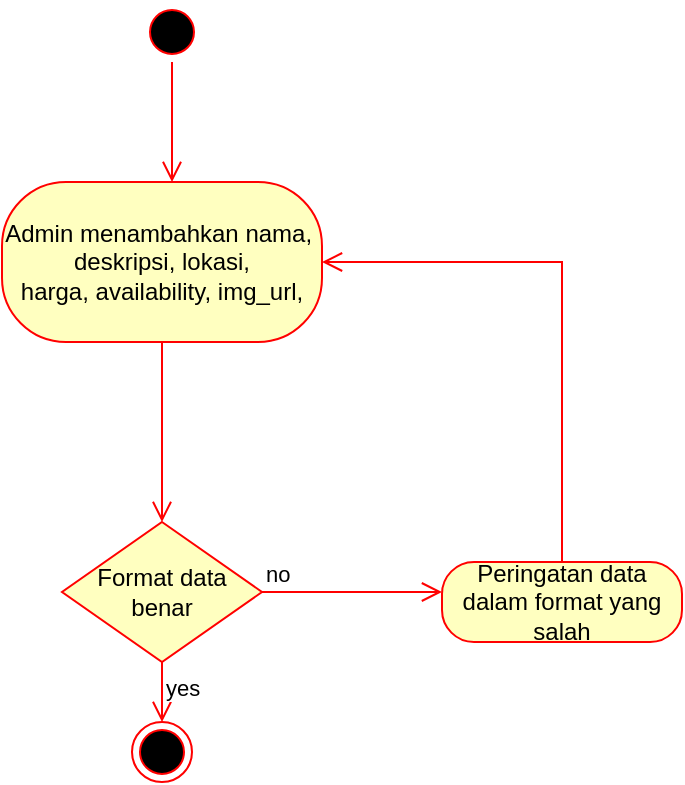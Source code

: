 <mxfile version="21.8.2" type="github" pages="7">
  <diagram id="5DimzLhOixfFRXWEhtfp" name="Add kendaraan">
    <mxGraphModel dx="880" dy="528" grid="1" gridSize="10" guides="1" tooltips="1" connect="1" arrows="1" fold="1" page="1" pageScale="1" pageWidth="850" pageHeight="1100" math="0" shadow="0">
      <root>
        <mxCell id="0" />
        <mxCell id="1" parent="0" />
        <mxCell id="FrM2nKd_2pyXdCMF41-t-1" value="" style="ellipse;html=1;shape=startState;fillColor=#000000;strokeColor=#ff0000;" parent="1" vertex="1">
          <mxGeometry x="350" y="10" width="30" height="30" as="geometry" />
        </mxCell>
        <mxCell id="FrM2nKd_2pyXdCMF41-t-2" value="" style="edgeStyle=orthogonalEdgeStyle;html=1;verticalAlign=bottom;endArrow=open;endSize=8;strokeColor=#ff0000;rounded=0;" parent="1" source="FrM2nKd_2pyXdCMF41-t-1" edge="1">
          <mxGeometry relative="1" as="geometry">
            <mxPoint x="365" y="100" as="targetPoint" />
          </mxGeometry>
        </mxCell>
        <mxCell id="FrM2nKd_2pyXdCMF41-t-3" value="Admin menambahkan&amp;nbsp;nama,&amp;nbsp;&lt;br&gt;&lt;span style=&quot;background-color: initial;&quot;&gt;deskripsi,&amp;nbsp;&lt;/span&gt;&lt;span style=&quot;background-color: initial;&quot;&gt;lokasi, &lt;/span&gt;&lt;span style=&quot;background-color: initial;&quot;&gt;harga,&amp;nbsp;&lt;/span&gt;&lt;span style=&quot;background-color: initial;&quot;&gt;availability,&amp;nbsp;&lt;/span&gt;&lt;span style=&quot;background-color: initial;&quot;&gt;img_url,&lt;/span&gt;&lt;span style=&quot;background-color: initial;&quot;&gt;&lt;br&gt;&lt;/span&gt;" style="rounded=1;whiteSpace=wrap;html=1;arcSize=40;fontColor=#000000;fillColor=#ffffc0;strokeColor=#ff0000;" parent="1" vertex="1">
          <mxGeometry x="280" y="100" width="160" height="80" as="geometry" />
        </mxCell>
        <mxCell id="FrM2nKd_2pyXdCMF41-t-4" value="" style="edgeStyle=orthogonalEdgeStyle;html=1;verticalAlign=bottom;endArrow=open;endSize=8;strokeColor=#ff0000;rounded=0;" parent="1" source="FrM2nKd_2pyXdCMF41-t-3" edge="1">
          <mxGeometry relative="1" as="geometry">
            <mxPoint x="360" y="270" as="targetPoint" />
          </mxGeometry>
        </mxCell>
        <mxCell id="FrM2nKd_2pyXdCMF41-t-7" value="Format data benar" style="rhombus;whiteSpace=wrap;html=1;fontColor=#000000;fillColor=#ffffc0;strokeColor=#ff0000;" parent="1" vertex="1">
          <mxGeometry x="310" y="270" width="100" height="70" as="geometry" />
        </mxCell>
        <mxCell id="FrM2nKd_2pyXdCMF41-t-8" value="no" style="edgeStyle=orthogonalEdgeStyle;html=1;align=left;verticalAlign=bottom;endArrow=open;endSize=8;strokeColor=#ff0000;rounded=0;" parent="1" source="FrM2nKd_2pyXdCMF41-t-7" edge="1">
          <mxGeometry x="-1" relative="1" as="geometry">
            <mxPoint x="500" y="305" as="targetPoint" />
          </mxGeometry>
        </mxCell>
        <mxCell id="FrM2nKd_2pyXdCMF41-t-9" value="yes" style="edgeStyle=orthogonalEdgeStyle;html=1;align=left;verticalAlign=top;endArrow=open;endSize=8;strokeColor=#ff0000;rounded=0;" parent="1" source="FrM2nKd_2pyXdCMF41-t-7" edge="1">
          <mxGeometry x="-1" relative="1" as="geometry">
            <mxPoint x="360" y="370" as="targetPoint" />
          </mxGeometry>
        </mxCell>
        <mxCell id="FrM2nKd_2pyXdCMF41-t-11" value="" style="ellipse;html=1;shape=endState;fillColor=#000000;strokeColor=#ff0000;" parent="1" vertex="1">
          <mxGeometry x="345" y="370" width="30" height="30" as="geometry" />
        </mxCell>
        <mxCell id="FrM2nKd_2pyXdCMF41-t-12" value="Peringatan data dalam format yang salah" style="rounded=1;whiteSpace=wrap;html=1;arcSize=40;fontColor=#000000;fillColor=#ffffc0;strokeColor=#ff0000;" parent="1" vertex="1">
          <mxGeometry x="500" y="290" width="120" height="40" as="geometry" />
        </mxCell>
        <mxCell id="FrM2nKd_2pyXdCMF41-t-13" value="" style="edgeStyle=orthogonalEdgeStyle;html=1;verticalAlign=bottom;endArrow=open;endSize=8;strokeColor=#ff0000;rounded=0;entryX=1;entryY=0.5;entryDx=0;entryDy=0;" parent="1" source="FrM2nKd_2pyXdCMF41-t-12" target="FrM2nKd_2pyXdCMF41-t-3" edge="1">
          <mxGeometry relative="1" as="geometry">
            <mxPoint x="560" y="390" as="targetPoint" />
            <Array as="points">
              <mxPoint x="560" y="140" />
            </Array>
          </mxGeometry>
        </mxCell>
      </root>
    </mxGraphModel>
  </diagram>
  <diagram id="1R2f15uJ0lCUdopa90lw" name="Update Kendaraan">
    <mxGraphModel dx="880" dy="494" grid="1" gridSize="10" guides="1" tooltips="1" connect="1" arrows="1" fold="1" page="1" pageScale="1" pageWidth="850" pageHeight="1100" math="0" shadow="0">
      <root>
        <mxCell id="0" />
        <mxCell id="1" parent="0" />
        <mxCell id="eESZK4g-VB78n7oGjMIx-1" value="" style="ellipse;html=1;shape=startState;fillColor=#000000;strokeColor=#ff0000;" parent="1" vertex="1">
          <mxGeometry x="360" y="40" width="30" height="30" as="geometry" />
        </mxCell>
        <mxCell id="eESZK4g-VB78n7oGjMIx-2" value="" style="edgeStyle=orthogonalEdgeStyle;html=1;verticalAlign=bottom;endArrow=open;endSize=8;strokeColor=#ff0000;rounded=0;" parent="1" source="eESZK4g-VB78n7oGjMIx-1" edge="1">
          <mxGeometry relative="1" as="geometry">
            <mxPoint x="375" y="130" as="targetPoint" />
          </mxGeometry>
        </mxCell>
        <mxCell id="eESZK4g-VB78n7oGjMIx-3" value="Admin memilih item yang ingin diupdate" style="rounded=1;whiteSpace=wrap;html=1;arcSize=40;fontColor=#000000;fillColor=#ffffc0;strokeColor=#ff0000;" parent="1" vertex="1">
          <mxGeometry x="315" y="130" width="120" height="40" as="geometry" />
        </mxCell>
        <mxCell id="eESZK4g-VB78n7oGjMIx-4" value="" style="edgeStyle=orthogonalEdgeStyle;html=1;verticalAlign=bottom;endArrow=open;endSize=8;strokeColor=#ff0000;rounded=0;" parent="1" source="eESZK4g-VB78n7oGjMIx-3" edge="1">
          <mxGeometry relative="1" as="geometry">
            <mxPoint x="375" y="230" as="targetPoint" />
          </mxGeometry>
        </mxCell>
        <mxCell id="eESZK4g-VB78n7oGjMIx-5" value="Admin memilih fitur &quot;Update/Edit&quot;" style="rounded=1;whiteSpace=wrap;html=1;arcSize=40;fontColor=#000000;fillColor=#ffffc0;strokeColor=#ff0000;" parent="1" vertex="1">
          <mxGeometry x="315" y="230" width="120" height="40" as="geometry" />
        </mxCell>
        <mxCell id="eESZK4g-VB78n7oGjMIx-6" value="" style="edgeStyle=orthogonalEdgeStyle;html=1;verticalAlign=bottom;endArrow=open;endSize=8;strokeColor=#ff0000;rounded=0;" parent="1" source="eESZK4g-VB78n7oGjMIx-5" edge="1">
          <mxGeometry relative="1" as="geometry">
            <mxPoint x="375" y="330" as="targetPoint" />
          </mxGeometry>
        </mxCell>
        <mxCell id="gg002wzCB7xY29ehNag--1" value="Admin mengedit/mengupdate data&lt;br&gt;(nama,&amp;nbsp;&lt;span style=&quot;background-color: initial;&quot;&gt;deskripsi,&amp;nbsp;&lt;/span&gt;&lt;span style=&quot;background-color: initial;&quot;&gt;lokasi, &lt;/span&gt;&lt;span style=&quot;background-color: initial;&quot;&gt;harga, &lt;br&gt;&lt;/span&gt;&lt;span style=&quot;background-color: initial;&quot;&gt;availability, dan&amp;nbsp;&lt;/span&gt;&lt;span style=&quot;background-color: initial;&quot;&gt;img_url)&lt;/span&gt;&lt;span style=&quot;background-color: initial;&quot;&gt;&lt;br&gt;&lt;/span&gt;" style="rounded=1;whiteSpace=wrap;html=1;arcSize=40;fontColor=#000000;fillColor=#ffffc0;strokeColor=#ff0000;" parent="1" vertex="1">
          <mxGeometry x="260" y="330" width="230" height="80" as="geometry" />
        </mxCell>
        <mxCell id="SzCEGlIRpbS3OtAeqo50-1" value="" style="edgeStyle=orthogonalEdgeStyle;html=1;verticalAlign=bottom;endArrow=open;endSize=8;strokeColor=#ff0000;rounded=0;" parent="1" target="SzCEGlIRpbS3OtAeqo50-2" edge="1">
          <mxGeometry relative="1" as="geometry">
            <mxPoint x="374.66" y="470" as="targetPoint" />
            <mxPoint x="374.66" y="410" as="sourcePoint" />
          </mxGeometry>
        </mxCell>
        <mxCell id="SzCEGlIRpbS3OtAeqo50-2" value="Format data benar &lt;br&gt;dan lengkap" style="rhombus;whiteSpace=wrap;html=1;fontColor=#000000;fillColor=#ffffc0;strokeColor=#ff0000;" parent="1" vertex="1">
          <mxGeometry x="300" y="450" width="150" height="80" as="geometry" />
        </mxCell>
        <mxCell id="SzCEGlIRpbS3OtAeqo50-3" value="" style="edgeStyle=orthogonalEdgeStyle;html=1;verticalAlign=bottom;endArrow=open;endSize=8;strokeColor=#ff0000;rounded=0;" parent="1" edge="1">
          <mxGeometry relative="1" as="geometry">
            <mxPoint x="374.94" y="590" as="targetPoint" />
            <mxPoint x="374.6" y="530" as="sourcePoint" />
          </mxGeometry>
        </mxCell>
        <mxCell id="NqsU6a7pOj9LHTK6VZ3h-1" value="" style="edgeStyle=orthogonalEdgeStyle;html=1;verticalAlign=bottom;endArrow=open;endSize=8;strokeColor=#ff0000;rounded=0;exitX=1;exitY=0.5;exitDx=0;exitDy=0;" parent="1" source="SzCEGlIRpbS3OtAeqo50-2" edge="1">
          <mxGeometry relative="1" as="geometry">
            <mxPoint x="510" y="490" as="targetPoint" />
            <mxPoint x="384.57" y="520" as="sourcePoint" />
          </mxGeometry>
        </mxCell>
        <mxCell id="NqsU6a7pOj9LHTK6VZ3h-2" value="Peringatan format data salah/data tidak lengkap" style="rounded=1;whiteSpace=wrap;html=1;arcSize=40;fontColor=#000000;fillColor=#ffffc0;strokeColor=#ff0000;" parent="1" vertex="1">
          <mxGeometry x="510" y="460" width="140" height="60" as="geometry" />
        </mxCell>
        <mxCell id="NqsU6a7pOj9LHTK6VZ3h-3" value="" style="edgeStyle=orthogonalEdgeStyle;html=1;verticalAlign=bottom;endArrow=open;endSize=8;strokeColor=#ff0000;rounded=0;exitX=0.5;exitY=0;exitDx=0;exitDy=0;entryX=1;entryY=0.625;entryDx=0;entryDy=0;entryPerimeter=0;" parent="1" source="NqsU6a7pOj9LHTK6VZ3h-2" target="gg002wzCB7xY29ehNag--1" edge="1">
          <mxGeometry relative="1" as="geometry">
            <mxPoint x="570" y="570" as="targetPoint" />
          </mxGeometry>
        </mxCell>
        <mxCell id="vefOYe1M-rKmIdUyv6Vg-1" value="&lt;span style=&quot;color: rgb(0, 0, 0); font-family: Helvetica; font-size: 11px; font-style: normal; font-variant-ligatures: normal; font-variant-caps: normal; font-weight: 400; letter-spacing: normal; orphans: 2; text-align: left; text-indent: 0px; text-transform: none; widows: 2; word-spacing: 0px; -webkit-text-stroke-width: 0px; background-color: rgb(255, 255, 255); text-decoration-thickness: initial; text-decoration-style: initial; text-decoration-color: initial; float: none; display: inline !important;&quot;&gt;yes&lt;/span&gt;" style="text;whiteSpace=wrap;html=1;" parent="1" vertex="1">
          <mxGeometry x="375" y="540" width="50" height="40" as="geometry" />
        </mxCell>
        <mxCell id="CjCv0eDhMGCzzsWrMHBa-1" value="&lt;span style=&quot;color: rgb(0, 0, 0); font-family: Helvetica; font-size: 11px; font-style: normal; font-variant-ligatures: normal; font-variant-caps: normal; font-weight: 400; letter-spacing: normal; orphans: 2; text-align: left; text-indent: 0px; text-transform: none; widows: 2; word-spacing: 0px; -webkit-text-stroke-width: 0px; background-color: rgb(255, 255, 255); text-decoration-thickness: initial; text-decoration-style: initial; text-decoration-color: initial; float: none; display: inline !important;&quot;&gt;no&lt;/span&gt;" style="text;whiteSpace=wrap;html=1;" parent="1" vertex="1">
          <mxGeometry x="460" y="470" width="50" height="40" as="geometry" />
        </mxCell>
        <mxCell id="CjCv0eDhMGCzzsWrMHBa-2" value="Data berhasil diupdate" style="rounded=1;whiteSpace=wrap;html=1;arcSize=40;fontColor=#000000;fillColor=#ffffc0;strokeColor=#ff0000;" parent="1" vertex="1">
          <mxGeometry x="315" y="590" width="120" height="40" as="geometry" />
        </mxCell>
        <mxCell id="CjCv0eDhMGCzzsWrMHBa-3" value="" style="edgeStyle=orthogonalEdgeStyle;html=1;verticalAlign=bottom;endArrow=open;endSize=8;strokeColor=#ff0000;rounded=0;" parent="1" source="CjCv0eDhMGCzzsWrMHBa-2" edge="1">
          <mxGeometry relative="1" as="geometry">
            <mxPoint x="375" y="690" as="targetPoint" />
          </mxGeometry>
        </mxCell>
        <mxCell id="CjCv0eDhMGCzzsWrMHBa-4" value="" style="ellipse;html=1;shape=endState;fillColor=#000000;strokeColor=#ff0000;" parent="1" vertex="1">
          <mxGeometry x="360" y="690" width="30" height="30" as="geometry" />
        </mxCell>
      </root>
    </mxGraphModel>
  </diagram>
  <diagram id="N7KJIor89zI78yitU2dI" name="Delete Kendaraan">
    <mxGraphModel dx="880" dy="494" grid="1" gridSize="10" guides="1" tooltips="1" connect="1" arrows="1" fold="1" page="1" pageScale="1" pageWidth="850" pageHeight="1100" math="0" shadow="0">
      <root>
        <mxCell id="0" />
        <mxCell id="1" parent="0" />
        <mxCell id="fVv63KL-GSUYBtjSRH2g-1" value="" style="ellipse;html=1;shape=startState;fillColor=#000000;strokeColor=#ff0000;" parent="1" vertex="1">
          <mxGeometry x="400" y="50" width="30" height="30" as="geometry" />
        </mxCell>
        <mxCell id="fVv63KL-GSUYBtjSRH2g-2" value="" style="edgeStyle=orthogonalEdgeStyle;html=1;verticalAlign=bottom;endArrow=open;endSize=8;strokeColor=#ff0000;rounded=0;" parent="1" source="fVv63KL-GSUYBtjSRH2g-1" edge="1">
          <mxGeometry relative="1" as="geometry">
            <mxPoint x="415" y="140" as="targetPoint" />
          </mxGeometry>
        </mxCell>
        <mxCell id="fVv63KL-GSUYBtjSRH2g-3" value="Admin memilih item yang ingin dihapus" style="rounded=1;whiteSpace=wrap;html=1;arcSize=40;fontColor=#000000;fillColor=#ffffc0;strokeColor=#ff0000;" parent="1" vertex="1">
          <mxGeometry x="355" y="140" width="120" height="40" as="geometry" />
        </mxCell>
        <mxCell id="fVv63KL-GSUYBtjSRH2g-4" value="" style="edgeStyle=orthogonalEdgeStyle;html=1;verticalAlign=bottom;endArrow=open;endSize=8;strokeColor=#ff0000;rounded=0;" parent="1" source="fVv63KL-GSUYBtjSRH2g-3" edge="1">
          <mxGeometry relative="1" as="geometry">
            <mxPoint x="415" y="240" as="targetPoint" />
          </mxGeometry>
        </mxCell>
        <mxCell id="fVv63KL-GSUYBtjSRH2g-5" value="Admin memilih fitur &quot;Delete&quot;" style="rounded=1;whiteSpace=wrap;html=1;arcSize=40;fontColor=#000000;fillColor=#ffffc0;strokeColor=#ff0000;" parent="1" vertex="1">
          <mxGeometry x="355" y="240" width="120" height="40" as="geometry" />
        </mxCell>
        <mxCell id="fVv63KL-GSUYBtjSRH2g-6" value="" style="edgeStyle=orthogonalEdgeStyle;html=1;verticalAlign=bottom;endArrow=open;endSize=8;strokeColor=#ff0000;rounded=0;" parent="1" source="fVv63KL-GSUYBtjSRH2g-5" edge="1">
          <mxGeometry relative="1" as="geometry">
            <mxPoint x="415" y="340" as="targetPoint" />
          </mxGeometry>
        </mxCell>
        <mxCell id="_JzhLGr4rkWdz3dCR1UQ-1" value="Validasi ingin &lt;br&gt;menghapus &lt;br&gt;atau tidak" style="rhombus;whiteSpace=wrap;html=1;fontColor=#000000;fillColor=#ffffc0;strokeColor=#ff0000;" parent="1" vertex="1">
          <mxGeometry x="330" y="340" width="170" height="80" as="geometry" />
        </mxCell>
        <mxCell id="_JzhLGr4rkWdz3dCR1UQ-2" value="no" style="edgeStyle=orthogonalEdgeStyle;html=1;align=left;verticalAlign=bottom;endArrow=open;endSize=8;strokeColor=#ff0000;rounded=0;" parent="1" source="_JzhLGr4rkWdz3dCR1UQ-1" edge="1">
          <mxGeometry x="-1" relative="1" as="geometry">
            <mxPoint x="560" y="380" as="targetPoint" />
          </mxGeometry>
        </mxCell>
        <mxCell id="_JzhLGr4rkWdz3dCR1UQ-3" value="yes" style="edgeStyle=orthogonalEdgeStyle;html=1;align=left;verticalAlign=top;endArrow=open;endSize=8;strokeColor=#ff0000;rounded=0;" parent="1" edge="1">
          <mxGeometry x="-1" relative="1" as="geometry">
            <mxPoint x="414.71" y="480.01" as="targetPoint" />
            <mxPoint x="414.739" y="419.997" as="sourcePoint" />
          </mxGeometry>
        </mxCell>
        <mxCell id="_JzhLGr4rkWdz3dCR1UQ-4" value="Proses dibatalkan" style="rounded=1;whiteSpace=wrap;html=1;arcSize=40;fontColor=#000000;fillColor=#ffffc0;strokeColor=#ff0000;" parent="1" vertex="1">
          <mxGeometry x="560" y="360" width="120" height="40" as="geometry" />
        </mxCell>
        <mxCell id="_JzhLGr4rkWdz3dCR1UQ-5" value="" style="edgeStyle=orthogonalEdgeStyle;html=1;verticalAlign=bottom;endArrow=open;endSize=8;strokeColor=#ff0000;rounded=0;entryX=1;entryY=0.5;entryDx=0;entryDy=0;" parent="1" source="_JzhLGr4rkWdz3dCR1UQ-4" target="_JzhLGr4rkWdz3dCR1UQ-9" edge="1">
          <mxGeometry relative="1" as="geometry">
            <mxPoint x="620" y="600" as="targetPoint" />
            <Array as="points">
              <mxPoint x="620" y="595" />
            </Array>
          </mxGeometry>
        </mxCell>
        <mxCell id="_JzhLGr4rkWdz3dCR1UQ-7" value="Item dihapus" style="rounded=1;whiteSpace=wrap;html=1;arcSize=40;fontColor=#000000;fillColor=#ffffc0;strokeColor=#ff0000;" parent="1" vertex="1">
          <mxGeometry x="355" y="480" width="120" height="40" as="geometry" />
        </mxCell>
        <mxCell id="_JzhLGr4rkWdz3dCR1UQ-8" value="" style="edgeStyle=orthogonalEdgeStyle;html=1;verticalAlign=bottom;endArrow=open;endSize=8;strokeColor=#ff0000;rounded=0;" parent="1" source="_JzhLGr4rkWdz3dCR1UQ-7" edge="1">
          <mxGeometry relative="1" as="geometry">
            <mxPoint x="415" y="580" as="targetPoint" />
          </mxGeometry>
        </mxCell>
        <mxCell id="_JzhLGr4rkWdz3dCR1UQ-9" value="" style="ellipse;html=1;shape=endState;fillColor=#000000;strokeColor=#ff0000;" parent="1" vertex="1">
          <mxGeometry x="400" y="580" width="30" height="30" as="geometry" />
        </mxCell>
      </root>
    </mxGraphModel>
  </diagram>
  <diagram name="Login" id="DyHgHvWT1WwUMINvCHsI">
    <mxGraphModel dx="880" dy="494" grid="1" gridSize="10" guides="1" tooltips="1" connect="1" arrows="1" fold="1" page="1" pageScale="1" pageWidth="850" pageHeight="1100" math="0" shadow="0">
      <root>
        <mxCell id="0" />
        <mxCell id="1" parent="0" />
        <mxCell id="-boTT3tHtEedPhYLxU0Y-1" value="" style="ellipse;html=1;shape=startState;fillColor=#000000;strokeColor=#ff0000;" parent="1" vertex="1">
          <mxGeometry x="135" width="30" height="30" as="geometry" />
        </mxCell>
        <mxCell id="-boTT3tHtEedPhYLxU0Y-2" value="" style="edgeStyle=orthogonalEdgeStyle;html=1;verticalAlign=bottom;endArrow=open;endSize=8;strokeColor=#ff0000;rounded=0;" parent="1" source="-boTT3tHtEedPhYLxU0Y-1" edge="1">
          <mxGeometry relative="1" as="geometry">
            <mxPoint x="150" y="90" as="targetPoint" />
          </mxGeometry>
        </mxCell>
        <mxCell id="-boTT3tHtEedPhYLxU0Y-3" value="User memasukan username dan password" style="rounded=1;whiteSpace=wrap;html=1;arcSize=40;fontColor=#000000;fillColor=#ffffc0;strokeColor=#ff0000;" parent="1" vertex="1">
          <mxGeometry x="90" y="200" width="120" height="40" as="geometry" />
        </mxCell>
        <mxCell id="-boTT3tHtEedPhYLxU0Y-4" value="" style="edgeStyle=orthogonalEdgeStyle;html=1;verticalAlign=bottom;endArrow=open;endSize=8;strokeColor=#ff0000;rounded=0;" parent="1" source="-boTT3tHtEedPhYLxU0Y-3" edge="1">
          <mxGeometry relative="1" as="geometry">
            <mxPoint x="150" y="300" as="targetPoint" />
          </mxGeometry>
        </mxCell>
        <mxCell id="-boTT3tHtEedPhYLxU0Y-5" value="&lt;font style=&quot;font-size: 10px;&quot;&gt;username dan &lt;br&gt;password sesuai&lt;/font&gt;" style="rhombus;whiteSpace=wrap;html=1;fontColor=#000000;fillColor=#ffffc0;strokeColor=#ff0000;fontSize=8;" parent="1" vertex="1">
          <mxGeometry x="90" y="300" width="120" height="70" as="geometry" />
        </mxCell>
        <mxCell id="-boTT3tHtEedPhYLxU0Y-6" value="no" style="edgeStyle=orthogonalEdgeStyle;html=1;align=left;verticalAlign=bottom;endArrow=open;endSize=8;strokeColor=#ff0000;rounded=0;" parent="1" source="-boTT3tHtEedPhYLxU0Y-5" edge="1">
          <mxGeometry x="-1" relative="1" as="geometry">
            <mxPoint x="310" y="335" as="targetPoint" />
          </mxGeometry>
        </mxCell>
        <mxCell id="-boTT3tHtEedPhYLxU0Y-7" value="yes" style="edgeStyle=orthogonalEdgeStyle;html=1;align=left;verticalAlign=top;endArrow=open;endSize=8;strokeColor=#ff0000;rounded=0;" parent="1" source="-boTT3tHtEedPhYLxU0Y-5" edge="1">
          <mxGeometry x="-1" relative="1" as="geometry">
            <mxPoint x="150" y="420" as="targetPoint" />
          </mxGeometry>
        </mxCell>
        <mxCell id="-boTT3tHtEedPhYLxU0Y-8" value="Melanjutkan ke halaman sebagai Admin" style="rounded=1;whiteSpace=wrap;html=1;arcSize=40;fontColor=#000000;fillColor=#ffffc0;strokeColor=#ff0000;" parent="1" vertex="1">
          <mxGeometry x="90" y="420" width="120" height="50" as="geometry" />
        </mxCell>
        <mxCell id="-boTT3tHtEedPhYLxU0Y-9" value="" style="edgeStyle=orthogonalEdgeStyle;html=1;verticalAlign=bottom;endArrow=open;endSize=8;strokeColor=#ff0000;rounded=0;" parent="1" source="-boTT3tHtEedPhYLxU0Y-8" edge="1">
          <mxGeometry relative="1" as="geometry">
            <mxPoint x="150" y="530" as="targetPoint" />
          </mxGeometry>
        </mxCell>
        <mxCell id="-boTT3tHtEedPhYLxU0Y-10" style="edgeStyle=orthogonalEdgeStyle;rounded=0;orthogonalLoop=1;jettySize=auto;html=1;entryX=1;entryY=0.5;entryDx=0;entryDy=0;fontColor=#FF3333;strokeColor=#FF3333;" parent="1" source="-boTT3tHtEedPhYLxU0Y-11" target="-boTT3tHtEedPhYLxU0Y-3" edge="1">
          <mxGeometry relative="1" as="geometry">
            <Array as="points">
              <mxPoint x="370" y="220" />
            </Array>
          </mxGeometry>
        </mxCell>
        <mxCell id="-boTT3tHtEedPhYLxU0Y-11" value="Peringatan username/password salah" style="rounded=1;whiteSpace=wrap;html=1;arcSize=40;fontColor=#000000;fillColor=#ffffc0;strokeColor=#ff0000;" parent="1" vertex="1">
          <mxGeometry x="310" y="320" width="120" height="40" as="geometry" />
        </mxCell>
        <mxCell id="-boTT3tHtEedPhYLxU0Y-12" value="" style="ellipse;html=1;shape=endState;fillColor=#000000;strokeColor=#ff0000;" parent="1" vertex="1">
          <mxGeometry x="135" y="530" width="30" height="30" as="geometry" />
        </mxCell>
        <mxCell id="-boTT3tHtEedPhYLxU0Y-13" value="Login sebagai admin" style="rhombus;whiteSpace=wrap;html=1;fontColor=#000000;fillColor=#ffffc0;strokeColor=#ff0000;" parent="1" vertex="1">
          <mxGeometry x="100" y="90" width="100" height="80" as="geometry" />
        </mxCell>
        <mxCell id="-boTT3tHtEedPhYLxU0Y-14" value="no" style="edgeStyle=orthogonalEdgeStyle;html=1;align=left;verticalAlign=bottom;endArrow=open;endSize=8;strokeColor=#ff0000;rounded=0;entryX=0;entryY=0.5;entryDx=0;entryDy=0;" parent="1" source="-boTT3tHtEedPhYLxU0Y-13" target="-boTT3tHtEedPhYLxU0Y-16" edge="1">
          <mxGeometry x="-1" relative="1" as="geometry">
            <mxPoint x="290" y="130" as="targetPoint" />
          </mxGeometry>
        </mxCell>
        <mxCell id="-boTT3tHtEedPhYLxU0Y-15" value="yes" style="edgeStyle=orthogonalEdgeStyle;html=1;align=left;verticalAlign=top;endArrow=open;endSize=8;strokeColor=#ff0000;rounded=0;" parent="1" source="-boTT3tHtEedPhYLxU0Y-13" edge="1">
          <mxGeometry x="-1" relative="1" as="geometry">
            <mxPoint x="150" y="200" as="targetPoint" />
          </mxGeometry>
        </mxCell>
        <mxCell id="-boTT3tHtEedPhYLxU0Y-16" value="User memasukan username dan password" style="rounded=1;whiteSpace=wrap;html=1;arcSize=40;fontColor=#000000;fillColor=#ffffc0;strokeColor=#ff0000;" parent="1" vertex="1">
          <mxGeometry x="470" y="110" width="120" height="40" as="geometry" />
        </mxCell>
        <mxCell id="-boTT3tHtEedPhYLxU0Y-17" value="" style="edgeStyle=orthogonalEdgeStyle;html=1;verticalAlign=bottom;endArrow=open;endSize=8;strokeColor=#ff0000;rounded=0;" parent="1" source="-boTT3tHtEedPhYLxU0Y-16" edge="1">
          <mxGeometry relative="1" as="geometry">
            <mxPoint x="530" y="210" as="targetPoint" />
          </mxGeometry>
        </mxCell>
        <mxCell id="-boTT3tHtEedPhYLxU0Y-18" value="&lt;font style=&quot;font-size: 10px;&quot;&gt;username dan &lt;br&gt;password sesuai&lt;/font&gt;" style="rhombus;whiteSpace=wrap;html=1;fontColor=#000000;fillColor=#ffffc0;strokeColor=#ff0000;fontSize=8;" parent="1" vertex="1">
          <mxGeometry x="470" y="210" width="120" height="70" as="geometry" />
        </mxCell>
        <mxCell id="-boTT3tHtEedPhYLxU0Y-19" value="no" style="edgeStyle=orthogonalEdgeStyle;html=1;align=left;verticalAlign=bottom;endArrow=open;endSize=8;strokeColor=#ff0000;rounded=0;" parent="1" source="-boTT3tHtEedPhYLxU0Y-18" edge="1">
          <mxGeometry x="-1" relative="1" as="geometry">
            <mxPoint x="690" y="245" as="targetPoint" />
          </mxGeometry>
        </mxCell>
        <mxCell id="-boTT3tHtEedPhYLxU0Y-20" value="yes" style="edgeStyle=orthogonalEdgeStyle;html=1;align=left;verticalAlign=top;endArrow=open;endSize=8;strokeColor=#ff0000;rounded=0;" parent="1" source="-boTT3tHtEedPhYLxU0Y-18" edge="1">
          <mxGeometry x="-1" relative="1" as="geometry">
            <mxPoint x="530" y="330" as="targetPoint" />
          </mxGeometry>
        </mxCell>
        <mxCell id="-boTT3tHtEedPhYLxU0Y-21" value="Melanjutkan ke halaman sebagai Customer" style="rounded=1;whiteSpace=wrap;html=1;arcSize=40;fontColor=#000000;fillColor=#ffffc0;strokeColor=#ff0000;" parent="1" vertex="1">
          <mxGeometry x="470" y="330" width="120" height="50" as="geometry" />
        </mxCell>
        <mxCell id="-boTT3tHtEedPhYLxU0Y-22" value="" style="edgeStyle=orthogonalEdgeStyle;html=1;verticalAlign=bottom;endArrow=open;endSize=8;strokeColor=#ff0000;rounded=0;" parent="1" source="-boTT3tHtEedPhYLxU0Y-21" edge="1">
          <mxGeometry relative="1" as="geometry">
            <mxPoint x="530" y="440" as="targetPoint" />
          </mxGeometry>
        </mxCell>
        <mxCell id="-boTT3tHtEedPhYLxU0Y-23" style="edgeStyle=orthogonalEdgeStyle;rounded=0;orthogonalLoop=1;jettySize=auto;html=1;entryX=1;entryY=0.5;entryDx=0;entryDy=0;fontColor=#FF3333;strokeColor=#FF3333;" parent="1" source="-boTT3tHtEedPhYLxU0Y-24" target="-boTT3tHtEedPhYLxU0Y-16" edge="1">
          <mxGeometry relative="1" as="geometry">
            <Array as="points">
              <mxPoint x="750" y="130" />
            </Array>
          </mxGeometry>
        </mxCell>
        <mxCell id="-boTT3tHtEedPhYLxU0Y-24" value="Peringatan username/password salah" style="rounded=1;whiteSpace=wrap;html=1;arcSize=40;fontColor=#000000;fillColor=#ffffc0;strokeColor=#ff0000;" parent="1" vertex="1">
          <mxGeometry x="690" y="230" width="120" height="40" as="geometry" />
        </mxCell>
        <mxCell id="-boTT3tHtEedPhYLxU0Y-25" value="" style="ellipse;html=1;shape=endState;fillColor=#000000;strokeColor=#ff0000;" parent="1" vertex="1">
          <mxGeometry x="515" y="440" width="30" height="30" as="geometry" />
        </mxCell>
      </root>
    </mxGraphModel>
  </diagram>
  <diagram id="VASNozTQmEII9HMfV6Js" name="Sewa">
    <mxGraphModel dx="880" dy="1594" grid="1" gridSize="10" guides="1" tooltips="1" connect="1" arrows="1" fold="1" page="1" pageScale="1" pageWidth="850" pageHeight="1100" math="0" shadow="0">
      <root>
        <mxCell id="0" />
        <mxCell id="1" parent="0" />
        <mxCell id="NVTA8PbXA9L0_ogVLqkD-1" value="" style="ellipse;html=1;shape=startState;fillColor=#000000;strokeColor=#ff0000;" parent="1" vertex="1">
          <mxGeometry x="355" y="-80" width="30" height="30" as="geometry" />
        </mxCell>
        <mxCell id="NVTA8PbXA9L0_ogVLqkD-2" value="" style="edgeStyle=orthogonalEdgeStyle;html=1;verticalAlign=bottom;endArrow=open;endSize=8;strokeColor=#ff0000;rounded=0;" parent="1" source="NVTA8PbXA9L0_ogVLqkD-1" edge="1">
          <mxGeometry relative="1" as="geometry">
            <mxPoint x="370" y="10" as="targetPoint" />
          </mxGeometry>
        </mxCell>
        <mxCell id="NVTA8PbXA9L0_ogVLqkD-3" value="Customer memilih kendaraan yang akan disewa" style="rounded=1;whiteSpace=wrap;html=1;arcSize=40;fontColor=#000000;fillColor=#ffffc0;strokeColor=#ff0000;" parent="1" vertex="1">
          <mxGeometry x="310" y="10" width="120" height="40" as="geometry" />
        </mxCell>
        <mxCell id="NVTA8PbXA9L0_ogVLqkD-4" value="" style="edgeStyle=orthogonalEdgeStyle;html=1;verticalAlign=bottom;endArrow=open;endSize=8;strokeColor=#ff0000;rounded=0;" parent="1" source="NVTA8PbXA9L0_ogVLqkD-3" edge="1">
          <mxGeometry relative="1" as="geometry">
            <mxPoint x="370" y="110" as="targetPoint" />
          </mxGeometry>
        </mxCell>
        <mxCell id="NVTA8PbXA9L0_ogVLqkD-5" value="Customer mengajukan penyewaan" style="rounded=1;whiteSpace=wrap;html=1;arcSize=40;fontColor=#000000;fillColor=#ffffc0;strokeColor=#ff0000;" parent="1" vertex="1">
          <mxGeometry x="310" y="227" width="120" height="40" as="geometry" />
        </mxCell>
        <mxCell id="NVTA8PbXA9L0_ogVLqkD-6" value="" style="edgeStyle=orthogonalEdgeStyle;html=1;verticalAlign=bottom;endArrow=open;endSize=8;strokeColor=#ff0000;rounded=0;" parent="1" source="NVTA8PbXA9L0_ogVLqkD-5" edge="1">
          <mxGeometry relative="1" as="geometry">
            <mxPoint x="370" y="327" as="targetPoint" />
          </mxGeometry>
        </mxCell>
        <mxCell id="NVTA8PbXA9L0_ogVLqkD-7" value="Admin mengonfirmasi&amp;nbsp;" style="rhombus;whiteSpace=wrap;html=1;fontColor=#000000;fillColor=#ffffc0;strokeColor=#ff0000;" parent="1" vertex="1">
          <mxGeometry x="310" y="330" width="120" height="80" as="geometry" />
        </mxCell>
        <mxCell id="NVTA8PbXA9L0_ogVLqkD-8" value="no" style="edgeStyle=orthogonalEdgeStyle;html=1;align=left;verticalAlign=bottom;endArrow=open;endSize=8;strokeColor=#ff0000;rounded=0;" parent="1" source="NVTA8PbXA9L0_ogVLqkD-7" edge="1">
          <mxGeometry x="-1" relative="1" as="geometry">
            <mxPoint x="510" y="370" as="targetPoint" />
          </mxGeometry>
        </mxCell>
        <mxCell id="NVTA8PbXA9L0_ogVLqkD-9" value="yes" style="edgeStyle=orthogonalEdgeStyle;html=1;align=left;verticalAlign=top;endArrow=open;endSize=8;strokeColor=#ff0000;rounded=0;" parent="1" source="NVTA8PbXA9L0_ogVLqkD-7" edge="1">
          <mxGeometry x="-1" relative="1" as="geometry">
            <mxPoint x="370" y="460" as="targetPoint" />
          </mxGeometry>
        </mxCell>
        <mxCell id="NVTA8PbXA9L0_ogVLqkD-10" value="Batal Sewa" style="rounded=1;whiteSpace=wrap;html=1;arcSize=40;fontColor=#000000;fillColor=#ffffc0;strokeColor=#ff0000;" parent="1" vertex="1">
          <mxGeometry x="510" y="350" width="120" height="40" as="geometry" />
        </mxCell>
        <mxCell id="NVTA8PbXA9L0_ogVLqkD-11" value="" style="edgeStyle=orthogonalEdgeStyle;html=1;verticalAlign=bottom;endArrow=open;endSize=8;strokeColor=#ff0000;rounded=0;" parent="1" source="NVTA8PbXA9L0_ogVLqkD-10" edge="1">
          <mxGeometry relative="1" as="geometry">
            <mxPoint x="570" y="450" as="targetPoint" />
          </mxGeometry>
        </mxCell>
        <mxCell id="NVTA8PbXA9L0_ogVLqkD-12" value="" style="ellipse;html=1;shape=endState;fillColor=#000000;strokeColor=#ff0000;" parent="1" vertex="1">
          <mxGeometry x="555" y="450" width="30" height="30" as="geometry" />
        </mxCell>
        <mxCell id="NVTA8PbXA9L0_ogVLqkD-13" value="Kendaraan dibooking" style="rounded=1;whiteSpace=wrap;html=1;arcSize=40;fontColor=#000000;fillColor=#ffffc0;strokeColor=#ff0000;" parent="1" vertex="1">
          <mxGeometry x="310" y="460" width="120" height="40" as="geometry" />
        </mxCell>
        <mxCell id="NVTA8PbXA9L0_ogVLqkD-14" value="" style="edgeStyle=orthogonalEdgeStyle;html=1;verticalAlign=bottom;endArrow=open;endSize=8;strokeColor=#ff0000;rounded=0;" parent="1" source="NVTA8PbXA9L0_ogVLqkD-13" edge="1">
          <mxGeometry relative="1" as="geometry">
            <mxPoint x="370" y="560" as="targetPoint" />
          </mxGeometry>
        </mxCell>
        <mxCell id="NVTA8PbXA9L0_ogVLqkD-15" value="" style="ellipse;html=1;shape=endState;fillColor=#000000;strokeColor=#ff0000;" parent="1" vertex="1">
          <mxGeometry x="355" y="560" width="30" height="30" as="geometry" />
        </mxCell>
        <mxCell id="NVTA8PbXA9L0_ogVLqkD-16" value="Customer memasukan jumlah hari penyewaan dan mengkonfirmasi biaya" style="rounded=1;whiteSpace=wrap;html=1;arcSize=40;fontColor=#000000;fillColor=#ffffc0;strokeColor=#ff0000;" parent="1" vertex="1">
          <mxGeometry x="305" y="110" width="130" height="70" as="geometry" />
        </mxCell>
        <mxCell id="NVTA8PbXA9L0_ogVLqkD-17" value="" style="edgeStyle=orthogonalEdgeStyle;html=1;verticalAlign=bottom;endArrow=open;endSize=8;strokeColor=#ff0000;rounded=0;entryX=0.5;entryY=0;entryDx=0;entryDy=0;" parent="1" source="NVTA8PbXA9L0_ogVLqkD-16" target="NVTA8PbXA9L0_ogVLqkD-5" edge="1">
          <mxGeometry relative="1" as="geometry">
            <mxPoint x="370" y="210" as="targetPoint" />
          </mxGeometry>
        </mxCell>
      </root>
    </mxGraphModel>
  </diagram>
  <diagram id="kDfQ_s8Tz8fbAKohonCT" name="ERD">
    <mxGraphModel dx="1257" dy="754" grid="1" gridSize="10" guides="1" tooltips="1" connect="1" arrows="1" fold="1" page="1" pageScale="1" pageWidth="850" pageHeight="1100" math="0" shadow="0">
      <root>
        <mxCell id="0" />
        <mxCell id="1" parent="0" />
        <mxCell id="GbNY76ZQMq7uQ4pGiJKU-1" value="Customer" style="shape=table;startSize=30;container=1;collapsible=1;childLayout=tableLayout;fixedRows=1;rowLines=0;fontStyle=1;align=center;resizeLast=1;html=1;hachureGap=4;fontFamily=Helvetica;fontSize=20;rounded=0;labelBackgroundColor=none;swimlaneLine=1;" parent="1" vertex="1">
          <mxGeometry x="30" y="80" width="180" height="220" as="geometry" />
        </mxCell>
        <mxCell id="GbNY76ZQMq7uQ4pGiJKU-2" value="" style="shape=tableRow;horizontal=0;startSize=0;swimlaneHead=0;swimlaneBody=0;fillColor=none;collapsible=0;dropTarget=0;points=[[0,0.5],[1,0.5]];portConstraint=eastwest;top=0;left=0;right=0;bottom=1;hachureGap=4;fontFamily=Helvetica;fontSize=20;rounded=0;labelBackgroundColor=none;sketch=1;curveFitting=1;jiggle=2;swimlaneLine=1;" parent="GbNY76ZQMq7uQ4pGiJKU-1" vertex="1">
          <mxGeometry y="30" width="180" height="30" as="geometry" />
        </mxCell>
        <mxCell id="GbNY76ZQMq7uQ4pGiJKU-3" value="PK" style="shape=partialRectangle;connectable=0;fillColor=none;top=0;left=0;bottom=0;right=0;fontStyle=1;overflow=hidden;whiteSpace=wrap;html=1;hachureGap=4;fontFamily=Helvetica;fontSize=20;rounded=0;labelBackgroundColor=none;sketch=1;curveFitting=1;jiggle=2;swimlaneLine=1;" parent="GbNY76ZQMq7uQ4pGiJKU-2" vertex="1">
          <mxGeometry width="30" height="30" as="geometry">
            <mxRectangle width="30" height="30" as="alternateBounds" />
          </mxGeometry>
        </mxCell>
        <mxCell id="GbNY76ZQMq7uQ4pGiJKU-4" value="_id" style="shape=partialRectangle;connectable=0;fillColor=none;top=0;left=0;bottom=0;right=0;align=left;spacingLeft=6;fontStyle=5;overflow=hidden;whiteSpace=wrap;html=1;hachureGap=4;fontFamily=Helvetica;fontSize=20;rounded=0;labelBackgroundColor=none;swimlaneLine=1;" parent="GbNY76ZQMq7uQ4pGiJKU-2" vertex="1">
          <mxGeometry x="30" width="150" height="30" as="geometry">
            <mxRectangle width="150" height="30" as="alternateBounds" />
          </mxGeometry>
        </mxCell>
        <mxCell id="GbNY76ZQMq7uQ4pGiJKU-5" value="" style="shape=tableRow;horizontal=0;startSize=0;swimlaneHead=0;swimlaneBody=0;fillColor=none;collapsible=0;dropTarget=0;points=[[0,0.5],[1,0.5]];portConstraint=eastwest;top=0;left=0;right=0;bottom=0;hachureGap=4;fontFamily=Helvetica;fontSize=20;rounded=0;labelBackgroundColor=none;sketch=1;curveFitting=1;jiggle=2;swimlaneLine=1;" parent="GbNY76ZQMq7uQ4pGiJKU-1" vertex="1">
          <mxGeometry y="60" width="180" height="30" as="geometry" />
        </mxCell>
        <mxCell id="GbNY76ZQMq7uQ4pGiJKU-6" value="" style="shape=partialRectangle;connectable=0;fillColor=none;top=0;left=0;bottom=0;right=0;editable=1;overflow=hidden;whiteSpace=wrap;html=1;hachureGap=4;fontFamily=Helvetica;fontSize=20;rounded=0;labelBackgroundColor=none;sketch=1;curveFitting=1;jiggle=2;swimlaneLine=1;" parent="GbNY76ZQMq7uQ4pGiJKU-5" vertex="1">
          <mxGeometry width="30" height="30" as="geometry">
            <mxRectangle width="30" height="30" as="alternateBounds" />
          </mxGeometry>
        </mxCell>
        <mxCell id="GbNY76ZQMq7uQ4pGiJKU-7" value="email" style="shape=partialRectangle;connectable=0;fillColor=none;top=0;left=0;bottom=0;right=0;align=left;spacingLeft=6;overflow=hidden;whiteSpace=wrap;html=1;hachureGap=4;fontFamily=Helvetica;fontSize=20;rounded=0;labelBackgroundColor=none;swimlaneLine=1;" parent="GbNY76ZQMq7uQ4pGiJKU-5" vertex="1">
          <mxGeometry x="30" width="150" height="30" as="geometry">
            <mxRectangle width="150" height="30" as="alternateBounds" />
          </mxGeometry>
        </mxCell>
        <mxCell id="GbNY76ZQMq7uQ4pGiJKU-8" value="" style="shape=tableRow;horizontal=0;startSize=0;swimlaneHead=0;swimlaneBody=0;fillColor=none;collapsible=0;dropTarget=0;points=[[0,0.5],[1,0.5]];portConstraint=eastwest;top=0;left=0;right=0;bottom=0;hachureGap=4;fontFamily=Helvetica;fontSize=20;rounded=0;labelBackgroundColor=none;sketch=1;curveFitting=1;jiggle=2;swimlaneLine=1;" parent="GbNY76ZQMq7uQ4pGiJKU-1" vertex="1">
          <mxGeometry y="90" width="180" height="30" as="geometry" />
        </mxCell>
        <mxCell id="GbNY76ZQMq7uQ4pGiJKU-9" value="" style="shape=partialRectangle;connectable=0;fillColor=none;top=0;left=0;bottom=0;right=0;editable=1;overflow=hidden;whiteSpace=wrap;html=1;hachureGap=4;fontFamily=Helvetica;fontSize=20;rounded=0;labelBackgroundColor=none;sketch=1;curveFitting=1;jiggle=2;swimlaneLine=1;" parent="GbNY76ZQMq7uQ4pGiJKU-8" vertex="1">
          <mxGeometry width="30" height="30" as="geometry">
            <mxRectangle width="30" height="30" as="alternateBounds" />
          </mxGeometry>
        </mxCell>
        <mxCell id="GbNY76ZQMq7uQ4pGiJKU-10" value="password" style="shape=partialRectangle;connectable=0;fillColor=none;top=0;left=0;bottom=0;right=0;align=left;spacingLeft=6;overflow=hidden;whiteSpace=wrap;html=1;hachureGap=4;fontFamily=Helvetica;fontSize=20;rounded=0;labelBackgroundColor=none;swimlaneLine=1;" parent="GbNY76ZQMq7uQ4pGiJKU-8" vertex="1">
          <mxGeometry x="30" width="150" height="30" as="geometry">
            <mxRectangle width="150" height="30" as="alternateBounds" />
          </mxGeometry>
        </mxCell>
        <mxCell id="GbNY76ZQMq7uQ4pGiJKU-11" value="" style="shape=tableRow;horizontal=0;startSize=0;swimlaneHead=0;swimlaneBody=0;fillColor=none;collapsible=0;dropTarget=0;points=[[0,0.5],[1,0.5]];portConstraint=eastwest;top=0;left=0;right=0;bottom=0;hachureGap=4;fontFamily=Helvetica;fontSize=20;rounded=0;labelBackgroundColor=none;sketch=1;curveFitting=1;jiggle=2;swimlaneLine=1;" parent="GbNY76ZQMq7uQ4pGiJKU-1" vertex="1">
          <mxGeometry y="120" width="180" height="30" as="geometry" />
        </mxCell>
        <mxCell id="GbNY76ZQMq7uQ4pGiJKU-12" value="" style="shape=partialRectangle;connectable=0;fillColor=none;top=0;left=0;bottom=0;right=0;editable=1;overflow=hidden;whiteSpace=wrap;html=1;hachureGap=4;fontFamily=Helvetica;fontSize=20;rounded=0;labelBackgroundColor=none;sketch=1;curveFitting=1;jiggle=2;swimlaneLine=1;" parent="GbNY76ZQMq7uQ4pGiJKU-11" vertex="1">
          <mxGeometry width="30" height="30" as="geometry">
            <mxRectangle width="30" height="30" as="alternateBounds" />
          </mxGeometry>
        </mxCell>
        <mxCell id="GbNY76ZQMq7uQ4pGiJKU-13" value="nama&lt;br&gt;" style="shape=partialRectangle;connectable=0;fillColor=none;top=0;left=0;bottom=0;right=0;align=left;spacingLeft=6;overflow=hidden;whiteSpace=wrap;html=1;hachureGap=4;fontFamily=Helvetica;fontSize=20;rounded=0;labelBackgroundColor=none;swimlaneLine=1;" parent="GbNY76ZQMq7uQ4pGiJKU-11" vertex="1">
          <mxGeometry x="30" width="150" height="30" as="geometry">
            <mxRectangle width="150" height="30" as="alternateBounds" />
          </mxGeometry>
        </mxCell>
        <mxCell id="GbNY76ZQMq7uQ4pGiJKU-15" value="" style="shape=tableRow;horizontal=0;startSize=0;swimlaneHead=0;swimlaneBody=0;fillColor=none;collapsible=0;dropTarget=0;points=[[0,0.5],[1,0.5]];portConstraint=eastwest;top=0;left=0;right=0;bottom=0;hachureGap=4;fontFamily=Helvetica;fontSize=20;rounded=0;labelBackgroundColor=none;sketch=1;curveFitting=1;jiggle=2;swimlaneLine=1;" parent="GbNY76ZQMq7uQ4pGiJKU-1" vertex="1">
          <mxGeometry y="150" width="180" height="30" as="geometry" />
        </mxCell>
        <mxCell id="GbNY76ZQMq7uQ4pGiJKU-16" value="" style="shape=partialRectangle;connectable=0;fillColor=none;top=0;left=0;bottom=0;right=0;editable=1;overflow=hidden;hachureGap=4;fontFamily=Helvetica;fontSize=20;rounded=0;labelBackgroundColor=none;sketch=1;curveFitting=1;jiggle=2;swimlaneLine=1;" parent="GbNY76ZQMq7uQ4pGiJKU-15" vertex="1">
          <mxGeometry width="30" height="30" as="geometry">
            <mxRectangle width="30" height="30" as="alternateBounds" />
          </mxGeometry>
        </mxCell>
        <mxCell id="GbNY76ZQMq7uQ4pGiJKU-17" value="umur" style="shape=partialRectangle;connectable=0;fillColor=none;top=0;left=0;bottom=0;right=0;align=left;spacingLeft=6;overflow=hidden;hachureGap=4;fontFamily=Helvetica;fontSize=20;html=1;rounded=0;labelBackgroundColor=none;swimlaneLine=1;" parent="GbNY76ZQMq7uQ4pGiJKU-15" vertex="1">
          <mxGeometry x="30" width="150" height="30" as="geometry">
            <mxRectangle width="150" height="30" as="alternateBounds" />
          </mxGeometry>
        </mxCell>
        <mxCell id="GbNY76ZQMq7uQ4pGiJKU-19" value="" style="shape=tableRow;horizontal=0;startSize=0;swimlaneHead=0;swimlaneBody=0;fillColor=none;collapsible=0;dropTarget=0;points=[[0,0.5],[1,0.5]];portConstraint=eastwest;top=0;left=0;right=0;bottom=0;hachureGap=4;fontFamily=Helvetica;fontSize=20;rounded=0;labelBackgroundColor=none;sketch=1;curveFitting=1;jiggle=2;swimlaneLine=1;" parent="GbNY76ZQMq7uQ4pGiJKU-1" vertex="1">
          <mxGeometry y="180" width="180" height="40" as="geometry" />
        </mxCell>
        <mxCell id="GbNY76ZQMq7uQ4pGiJKU-20" value="" style="shape=partialRectangle;connectable=0;fillColor=none;top=0;left=0;bottom=0;right=0;editable=1;overflow=hidden;hachureGap=4;fontFamily=Helvetica;fontSize=20;rounded=0;labelBackgroundColor=none;sketch=1;curveFitting=1;jiggle=2;swimlaneLine=1;" parent="GbNY76ZQMq7uQ4pGiJKU-19" vertex="1">
          <mxGeometry width="30" height="40" as="geometry">
            <mxRectangle width="30" height="40" as="alternateBounds" />
          </mxGeometry>
        </mxCell>
        <mxCell id="GbNY76ZQMq7uQ4pGiJKU-21" value="sewa" style="shape=partialRectangle;connectable=0;fillColor=none;top=0;left=0;bottom=0;right=0;align=left;spacingLeft=6;overflow=hidden;hachureGap=4;fontFamily=Helvetica;fontSize=20;rounded=0;labelBackgroundColor=none;swimlaneLine=1;" parent="GbNY76ZQMq7uQ4pGiJKU-19" vertex="1">
          <mxGeometry x="30" width="150" height="40" as="geometry">
            <mxRectangle width="150" height="40" as="alternateBounds" />
          </mxGeometry>
        </mxCell>
        <mxCell id="GbNY76ZQMq7uQ4pGiJKU-27" value="Kendaraan" style="shape=table;startSize=30;container=1;collapsible=1;childLayout=tableLayout;fixedRows=1;rowLines=0;fontStyle=1;align=center;resizeLast=1;html=1;hachureGap=4;fontFamily=Helvetica;fontSize=20;rounded=0;shadow=0;labelBackgroundColor=none;swimlaneLine=1;" parent="1" vertex="1">
          <mxGeometry x="630" y="55" width="180" height="270" as="geometry" />
        </mxCell>
        <mxCell id="GbNY76ZQMq7uQ4pGiJKU-28" value="" style="shape=tableRow;horizontal=0;startSize=0;swimlaneHead=0;swimlaneBody=0;fillColor=none;collapsible=0;dropTarget=0;points=[[0,0.5],[1,0.5]];portConstraint=eastwest;top=0;left=0;right=0;bottom=1;hachureGap=4;fontFamily=Helvetica;fontSize=20;rounded=0;labelBackgroundColor=none;swimlaneLine=1;" parent="GbNY76ZQMq7uQ4pGiJKU-27" vertex="1">
          <mxGeometry y="30" width="180" height="30" as="geometry" />
        </mxCell>
        <mxCell id="GbNY76ZQMq7uQ4pGiJKU-29" value="PK" style="shape=partialRectangle;connectable=0;fillColor=none;top=0;left=0;bottom=0;right=0;fontStyle=1;overflow=hidden;whiteSpace=wrap;html=1;hachureGap=4;fontFamily=Helvetica;fontSize=20;rounded=0;labelBackgroundColor=none;swimlaneLine=1;" parent="GbNY76ZQMq7uQ4pGiJKU-28" vertex="1">
          <mxGeometry width="30" height="30" as="geometry">
            <mxRectangle width="30" height="30" as="alternateBounds" />
          </mxGeometry>
        </mxCell>
        <mxCell id="GbNY76ZQMq7uQ4pGiJKU-30" value="_id" style="shape=partialRectangle;connectable=0;fillColor=none;top=0;left=0;bottom=0;right=0;align=left;spacingLeft=6;fontStyle=5;overflow=hidden;whiteSpace=wrap;html=1;hachureGap=4;fontFamily=Helvetica;fontSize=20;rounded=0;labelBackgroundColor=none;swimlaneLine=1;" parent="GbNY76ZQMq7uQ4pGiJKU-28" vertex="1">
          <mxGeometry x="30" width="150" height="30" as="geometry">
            <mxRectangle width="150" height="30" as="alternateBounds" />
          </mxGeometry>
        </mxCell>
        <mxCell id="GbNY76ZQMq7uQ4pGiJKU-31" value="" style="shape=tableRow;horizontal=0;startSize=0;swimlaneHead=0;swimlaneBody=0;fillColor=none;collapsible=0;dropTarget=0;points=[[0,0.5],[1,0.5]];portConstraint=eastwest;top=0;left=0;right=0;bottom=0;hachureGap=4;fontFamily=Helvetica;fontSize=20;rounded=0;labelBackgroundColor=none;swimlaneLine=1;" parent="GbNY76ZQMq7uQ4pGiJKU-27" vertex="1">
          <mxGeometry y="60" width="180" height="30" as="geometry" />
        </mxCell>
        <mxCell id="GbNY76ZQMq7uQ4pGiJKU-32" value="" style="shape=partialRectangle;connectable=0;fillColor=none;top=0;left=0;bottom=0;right=0;editable=1;overflow=hidden;whiteSpace=wrap;html=1;hachureGap=4;fontFamily=Helvetica;fontSize=20;rounded=0;labelBackgroundColor=none;swimlaneLine=1;" parent="GbNY76ZQMq7uQ4pGiJKU-31" vertex="1">
          <mxGeometry width="30" height="30" as="geometry">
            <mxRectangle width="30" height="30" as="alternateBounds" />
          </mxGeometry>
        </mxCell>
        <mxCell id="GbNY76ZQMq7uQ4pGiJKU-33" value="nama" style="shape=partialRectangle;connectable=0;fillColor=none;top=0;left=0;bottom=0;right=0;align=left;spacingLeft=6;overflow=hidden;whiteSpace=wrap;html=1;hachureGap=4;fontFamily=Helvetica;fontSize=20;rounded=0;labelBackgroundColor=none;swimlaneLine=1;" parent="GbNY76ZQMq7uQ4pGiJKU-31" vertex="1">
          <mxGeometry x="30" width="150" height="30" as="geometry">
            <mxRectangle width="150" height="30" as="alternateBounds" />
          </mxGeometry>
        </mxCell>
        <mxCell id="GbNY76ZQMq7uQ4pGiJKU-34" value="" style="shape=tableRow;horizontal=0;startSize=0;swimlaneHead=0;swimlaneBody=0;fillColor=none;collapsible=0;dropTarget=0;points=[[0,0.5],[1,0.5]];portConstraint=eastwest;top=0;left=0;right=0;bottom=0;hachureGap=4;fontFamily=Helvetica;fontSize=20;rounded=0;labelBackgroundColor=none;swimlaneLine=1;" parent="GbNY76ZQMq7uQ4pGiJKU-27" vertex="1">
          <mxGeometry y="90" width="180" height="30" as="geometry" />
        </mxCell>
        <mxCell id="GbNY76ZQMq7uQ4pGiJKU-35" value="" style="shape=partialRectangle;connectable=0;fillColor=none;top=0;left=0;bottom=0;right=0;editable=1;overflow=hidden;whiteSpace=wrap;html=1;hachureGap=4;fontFamily=Helvetica;fontSize=20;rounded=0;labelBackgroundColor=none;swimlaneLine=1;" parent="GbNY76ZQMq7uQ4pGiJKU-34" vertex="1">
          <mxGeometry width="30" height="30" as="geometry">
            <mxRectangle width="30" height="30" as="alternateBounds" />
          </mxGeometry>
        </mxCell>
        <mxCell id="GbNY76ZQMq7uQ4pGiJKU-36" value="deskripsi" style="shape=partialRectangle;connectable=0;fillColor=none;top=0;left=0;bottom=0;right=0;align=left;spacingLeft=6;overflow=hidden;whiteSpace=wrap;html=1;hachureGap=4;fontFamily=Helvetica;fontSize=20;rounded=0;labelBackgroundColor=none;swimlaneLine=1;" parent="GbNY76ZQMq7uQ4pGiJKU-34" vertex="1">
          <mxGeometry x="30" width="150" height="30" as="geometry">
            <mxRectangle width="150" height="30" as="alternateBounds" />
          </mxGeometry>
        </mxCell>
        <mxCell id="GbNY76ZQMq7uQ4pGiJKU-37" value="" style="shape=tableRow;horizontal=0;startSize=0;swimlaneHead=0;swimlaneBody=0;fillColor=none;collapsible=0;dropTarget=0;points=[[0,0.5],[1,0.5]];portConstraint=eastwest;top=0;left=0;right=0;bottom=0;hachureGap=4;fontFamily=Helvetica;fontSize=20;rounded=0;labelBackgroundColor=none;swimlaneLine=1;" parent="GbNY76ZQMq7uQ4pGiJKU-27" vertex="1">
          <mxGeometry y="120" width="180" height="30" as="geometry" />
        </mxCell>
        <mxCell id="GbNY76ZQMq7uQ4pGiJKU-38" value="" style="shape=partialRectangle;connectable=0;fillColor=none;top=0;left=0;bottom=0;right=0;editable=1;overflow=hidden;whiteSpace=wrap;html=1;hachureGap=4;fontFamily=Helvetica;fontSize=20;rounded=0;labelBackgroundColor=none;swimlaneLine=1;" parent="GbNY76ZQMq7uQ4pGiJKU-37" vertex="1">
          <mxGeometry width="30" height="30" as="geometry">
            <mxRectangle width="30" height="30" as="alternateBounds" />
          </mxGeometry>
        </mxCell>
        <mxCell id="GbNY76ZQMq7uQ4pGiJKU-39" value="lokasi" style="shape=partialRectangle;connectable=0;fillColor=none;top=0;left=0;bottom=0;right=0;align=left;spacingLeft=6;overflow=hidden;whiteSpace=wrap;html=1;hachureGap=4;fontFamily=Helvetica;fontSize=20;rounded=0;labelBackgroundColor=none;swimlaneLine=1;" parent="GbNY76ZQMq7uQ4pGiJKU-37" vertex="1">
          <mxGeometry x="30" width="150" height="30" as="geometry">
            <mxRectangle width="150" height="30" as="alternateBounds" />
          </mxGeometry>
        </mxCell>
        <mxCell id="qJSTXUEpsyMf5VBV1_Wu-1" value="" style="shape=tableRow;horizontal=0;startSize=0;swimlaneHead=0;swimlaneBody=0;fillColor=none;collapsible=0;dropTarget=0;points=[[0,0.5],[1,0.5]];portConstraint=eastwest;top=0;left=0;right=0;bottom=0;rounded=0;labelBackgroundColor=none;sketch=1;hachureGap=4;jiggle=2;curveFitting=1;strokeColor=default;align=center;verticalAlign=middle;fontFamily=Architects Daughter;fontSource=https%3A%2F%2Ffonts.googleapis.com%2Fcss%3Ffamily%3DArchitects%2BDaughter;fontSize=20;fontColor=default;html=1;" parent="GbNY76ZQMq7uQ4pGiJKU-27" vertex="1">
          <mxGeometry y="150" width="180" height="30" as="geometry" />
        </mxCell>
        <mxCell id="qJSTXUEpsyMf5VBV1_Wu-2" value="" style="shape=partialRectangle;connectable=0;fillColor=none;top=0;left=0;bottom=0;right=0;editable=1;overflow=hidden;rounded=0;labelBackgroundColor=none;sketch=1;hachureGap=4;jiggle=2;curveFitting=1;strokeColor=default;align=center;verticalAlign=middle;fontFamily=Architects Daughter;fontSource=https%3A%2F%2Ffonts.googleapis.com%2Fcss%3Ffamily%3DArchitects%2BDaughter;fontSize=20;fontColor=default;startSize=30;html=1;" parent="qJSTXUEpsyMf5VBV1_Wu-1" vertex="1">
          <mxGeometry width="30" height="30" as="geometry">
            <mxRectangle width="30" height="30" as="alternateBounds" />
          </mxGeometry>
        </mxCell>
        <mxCell id="qJSTXUEpsyMf5VBV1_Wu-3" value="kota" style="shape=partialRectangle;connectable=0;fillColor=none;top=0;left=0;bottom=0;right=0;align=left;spacingLeft=6;overflow=hidden;rounded=0;labelBackgroundColor=none;sketch=1;hachureGap=4;jiggle=2;curveFitting=1;strokeColor=default;verticalAlign=middle;fontFamily=Architects Daughter;fontSource=https%3A%2F%2Ffonts.googleapis.com%2Fcss%3Ffamily%3DArchitects%2BDaughter;fontSize=20;fontColor=default;startSize=30;html=1;" parent="qJSTXUEpsyMf5VBV1_Wu-1" vertex="1">
          <mxGeometry x="30" width="150" height="30" as="geometry">
            <mxRectangle width="150" height="30" as="alternateBounds" />
          </mxGeometry>
        </mxCell>
        <mxCell id="GbNY76ZQMq7uQ4pGiJKU-41" value="" style="shape=tableRow;horizontal=0;startSize=0;swimlaneHead=0;swimlaneBody=0;fillColor=none;collapsible=0;dropTarget=0;points=[[0,0.5],[1,0.5]];portConstraint=eastwest;top=0;left=0;right=0;bottom=0;hachureGap=4;fontFamily=Helvetica;fontSize=20;rounded=0;labelBackgroundColor=none;swimlaneLine=1;" parent="GbNY76ZQMq7uQ4pGiJKU-27" vertex="1">
          <mxGeometry y="180" width="180" height="30" as="geometry" />
        </mxCell>
        <mxCell id="GbNY76ZQMq7uQ4pGiJKU-42" value="" style="shape=partialRectangle;connectable=0;fillColor=none;top=0;left=0;bottom=0;right=0;editable=1;overflow=hidden;hachureGap=4;fontFamily=Helvetica;fontSize=20;rounded=0;labelBackgroundColor=none;swimlaneLine=1;" parent="GbNY76ZQMq7uQ4pGiJKU-41" vertex="1">
          <mxGeometry width="30" height="30" as="geometry">
            <mxRectangle width="30" height="30" as="alternateBounds" />
          </mxGeometry>
        </mxCell>
        <mxCell id="GbNY76ZQMq7uQ4pGiJKU-43" value="harga" style="shape=partialRectangle;connectable=0;fillColor=none;top=0;left=0;bottom=0;right=0;align=left;spacingLeft=6;overflow=hidden;hachureGap=4;fontFamily=Helvetica;fontSize=20;rounded=0;labelBackgroundColor=none;swimlaneLine=1;" parent="GbNY76ZQMq7uQ4pGiJKU-41" vertex="1">
          <mxGeometry x="30" width="150" height="30" as="geometry">
            <mxRectangle width="150" height="30" as="alternateBounds" />
          </mxGeometry>
        </mxCell>
        <mxCell id="GbNY76ZQMq7uQ4pGiJKU-45" value="" style="shape=tableRow;horizontal=0;startSize=0;swimlaneHead=0;swimlaneBody=0;fillColor=none;collapsible=0;dropTarget=0;points=[[0,0.5],[1,0.5]];portConstraint=eastwest;top=0;left=0;right=0;bottom=0;hachureGap=4;fontFamily=Helvetica;fontSize=20;rounded=0;labelBackgroundColor=none;swimlaneLine=1;" parent="GbNY76ZQMq7uQ4pGiJKU-27" vertex="1">
          <mxGeometry y="210" width="180" height="30" as="geometry" />
        </mxCell>
        <mxCell id="GbNY76ZQMq7uQ4pGiJKU-46" value="" style="shape=partialRectangle;connectable=0;fillColor=none;top=0;left=0;bottom=0;right=0;editable=1;overflow=hidden;hachureGap=4;fontFamily=Helvetica;fontSize=20;rounded=0;labelBackgroundColor=none;swimlaneLine=1;" parent="GbNY76ZQMq7uQ4pGiJKU-45" vertex="1">
          <mxGeometry width="30" height="30" as="geometry">
            <mxRectangle width="30" height="30" as="alternateBounds" />
          </mxGeometry>
        </mxCell>
        <mxCell id="GbNY76ZQMq7uQ4pGiJKU-47" value="available" style="shape=partialRectangle;connectable=0;fillColor=none;top=0;left=0;bottom=0;right=0;align=left;spacingLeft=6;overflow=hidden;hachureGap=4;fontFamily=Helvetica;fontSize=20;rounded=0;labelBackgroundColor=none;swimlaneLine=1;" parent="GbNY76ZQMq7uQ4pGiJKU-45" vertex="1">
          <mxGeometry x="30" width="150" height="30" as="geometry">
            <mxRectangle width="150" height="30" as="alternateBounds" />
          </mxGeometry>
        </mxCell>
        <mxCell id="GbNY76ZQMq7uQ4pGiJKU-49" value="" style="shape=tableRow;horizontal=0;startSize=0;swimlaneHead=0;swimlaneBody=0;fillColor=none;collapsible=0;dropTarget=0;points=[[0,0.5],[1,0.5]];portConstraint=eastwest;top=0;left=0;right=0;bottom=0;hachureGap=4;fontFamily=Helvetica;fontSize=20;rounded=0;labelBackgroundColor=none;swimlaneLine=1;" parent="GbNY76ZQMq7uQ4pGiJKU-27" vertex="1">
          <mxGeometry y="240" width="180" height="30" as="geometry" />
        </mxCell>
        <mxCell id="GbNY76ZQMq7uQ4pGiJKU-50" value="" style="shape=partialRectangle;connectable=0;fillColor=none;top=0;left=0;bottom=0;right=0;editable=1;overflow=hidden;hachureGap=4;fontFamily=Helvetica;fontSize=20;rounded=0;labelBackgroundColor=none;swimlaneLine=1;" parent="GbNY76ZQMq7uQ4pGiJKU-49" vertex="1">
          <mxGeometry width="30" height="30" as="geometry">
            <mxRectangle width="30" height="30" as="alternateBounds" />
          </mxGeometry>
        </mxCell>
        <mxCell id="GbNY76ZQMq7uQ4pGiJKU-51" value="image_url" style="shape=partialRectangle;connectable=0;fillColor=none;top=0;left=0;bottom=0;right=0;align=left;spacingLeft=6;overflow=hidden;hachureGap=4;fontFamily=Helvetica;fontSize=20;rounded=0;labelBackgroundColor=none;swimlaneLine=1;" parent="GbNY76ZQMq7uQ4pGiJKU-49" vertex="1">
          <mxGeometry x="30" width="150" height="30" as="geometry">
            <mxRectangle width="150" height="30" as="alternateBounds" />
          </mxGeometry>
        </mxCell>
        <mxCell id="GbNY76ZQMq7uQ4pGiJKU-56" value="Sewa" style="shape=table;startSize=30;container=1;collapsible=1;childLayout=tableLayout;fixedRows=1;rowLines=0;fontStyle=1;align=center;resizeLast=1;html=1;hachureGap=4;fontFamily=Helvetica;fontSize=20;rounded=0;labelBackgroundColor=none;swimlaneLine=1;fillStyle=zigzag-line;" parent="1" vertex="1">
          <mxGeometry x="340" y="70" width="190" height="240" as="geometry" />
        </mxCell>
        <mxCell id="GbNY76ZQMq7uQ4pGiJKU-57" value="" style="shape=tableRow;horizontal=0;startSize=0;swimlaneHead=0;swimlaneBody=0;fillColor=none;collapsible=0;dropTarget=0;points=[[0,0.5],[1,0.5]];portConstraint=eastwest;top=0;left=0;right=0;bottom=1;hachureGap=4;fontFamily=Helvetica;fontSize=20;rounded=0;labelBackgroundColor=none;swimlaneLine=1;" parent="GbNY76ZQMq7uQ4pGiJKU-56" vertex="1">
          <mxGeometry y="30" width="190" height="30" as="geometry" />
        </mxCell>
        <mxCell id="GbNY76ZQMq7uQ4pGiJKU-58" value="PK" style="shape=partialRectangle;connectable=0;fillColor=none;top=0;left=0;bottom=0;right=0;fontStyle=1;overflow=hidden;whiteSpace=wrap;html=1;hachureGap=4;fontFamily=Helvetica;fontSize=20;rounded=0;labelBackgroundColor=none;swimlaneLine=1;" parent="GbNY76ZQMq7uQ4pGiJKU-57" vertex="1">
          <mxGeometry width="30" height="30" as="geometry">
            <mxRectangle width="30" height="30" as="alternateBounds" />
          </mxGeometry>
        </mxCell>
        <mxCell id="GbNY76ZQMq7uQ4pGiJKU-59" value="_id" style="shape=partialRectangle;connectable=0;fillColor=none;top=0;left=0;bottom=0;right=0;align=left;spacingLeft=6;fontStyle=5;overflow=hidden;whiteSpace=wrap;html=1;hachureGap=4;fontFamily=Helvetica;fontSize=20;rounded=0;labelBackgroundColor=none;swimlaneLine=1;" parent="GbNY76ZQMq7uQ4pGiJKU-57" vertex="1">
          <mxGeometry x="30" width="160" height="30" as="geometry">
            <mxRectangle width="160" height="30" as="alternateBounds" />
          </mxGeometry>
        </mxCell>
        <mxCell id="GbNY76ZQMq7uQ4pGiJKU-60" value="" style="shape=tableRow;horizontal=0;startSize=0;swimlaneHead=0;swimlaneBody=0;fillColor=none;collapsible=0;dropTarget=0;points=[[0,0.5],[1,0.5]];portConstraint=eastwest;top=0;left=0;right=0;bottom=0;hachureGap=4;fontFamily=Helvetica;fontSize=20;rounded=0;labelBackgroundColor=none;swimlaneLine=1;" parent="GbNY76ZQMq7uQ4pGiJKU-56" vertex="1">
          <mxGeometry y="60" width="190" height="30" as="geometry" />
        </mxCell>
        <mxCell id="GbNY76ZQMq7uQ4pGiJKU-61" value="FK" style="shape=partialRectangle;connectable=0;fillColor=none;top=0;left=0;bottom=0;right=0;editable=1;overflow=hidden;whiteSpace=wrap;html=1;hachureGap=4;fontFamily=Helvetica;fontSize=20;rounded=0;labelBackgroundColor=none;swimlaneLine=1;" parent="GbNY76ZQMq7uQ4pGiJKU-60" vertex="1">
          <mxGeometry width="30" height="30" as="geometry">
            <mxRectangle width="30" height="30" as="alternateBounds" />
          </mxGeometry>
        </mxCell>
        <mxCell id="GbNY76ZQMq7uQ4pGiJKU-62" value="kendaraan_id" style="shape=partialRectangle;connectable=0;fillColor=none;top=0;left=0;bottom=0;right=0;align=left;spacingLeft=6;overflow=hidden;whiteSpace=wrap;html=1;hachureGap=4;fontFamily=Helvetica;fontSize=20;rounded=0;labelBackgroundColor=none;swimlaneLine=1;" parent="GbNY76ZQMq7uQ4pGiJKU-60" vertex="1">
          <mxGeometry x="30" width="160" height="30" as="geometry">
            <mxRectangle width="160" height="30" as="alternateBounds" />
          </mxGeometry>
        </mxCell>
        <mxCell id="GbNY76ZQMq7uQ4pGiJKU-63" value="" style="shape=tableRow;horizontal=0;startSize=0;swimlaneHead=0;swimlaneBody=0;fillColor=none;collapsible=0;dropTarget=0;points=[[0,0.5],[1,0.5]];portConstraint=eastwest;top=0;left=0;right=0;bottom=0;hachureGap=4;fontFamily=Helvetica;fontSize=20;rounded=0;labelBackgroundColor=none;swimlaneLine=1;" parent="GbNY76ZQMq7uQ4pGiJKU-56" vertex="1">
          <mxGeometry y="90" width="190" height="30" as="geometry" />
        </mxCell>
        <mxCell id="GbNY76ZQMq7uQ4pGiJKU-64" value="FK" style="shape=partialRectangle;connectable=0;fillColor=none;top=0;left=0;bottom=0;right=0;editable=1;overflow=hidden;whiteSpace=wrap;html=1;hachureGap=4;fontFamily=Helvetica;fontSize=20;rounded=0;labelBackgroundColor=none;swimlaneLine=1;" parent="GbNY76ZQMq7uQ4pGiJKU-63" vertex="1">
          <mxGeometry width="30" height="30" as="geometry">
            <mxRectangle width="30" height="30" as="alternateBounds" />
          </mxGeometry>
        </mxCell>
        <mxCell id="GbNY76ZQMq7uQ4pGiJKU-65" value="customer_id" style="shape=partialRectangle;connectable=0;fillColor=none;top=0;left=0;bottom=0;right=0;align=left;spacingLeft=6;overflow=hidden;whiteSpace=wrap;html=1;hachureGap=4;fontFamily=Helvetica;fontSize=20;rounded=0;labelBackgroundColor=none;swimlaneLine=1;" parent="GbNY76ZQMq7uQ4pGiJKU-63" vertex="1">
          <mxGeometry x="30" width="160" height="30" as="geometry">
            <mxRectangle width="160" height="30" as="alternateBounds" />
          </mxGeometry>
        </mxCell>
        <mxCell id="GbNY76ZQMq7uQ4pGiJKU-66" value="" style="shape=tableRow;horizontal=0;startSize=0;swimlaneHead=0;swimlaneBody=0;fillColor=none;collapsible=0;dropTarget=0;points=[[0,0.5],[1,0.5]];portConstraint=eastwest;top=0;left=0;right=0;bottom=0;hachureGap=4;fontFamily=Helvetica;fontSize=20;rounded=0;labelBackgroundColor=none;swimlaneLine=1;" parent="GbNY76ZQMq7uQ4pGiJKU-56" vertex="1">
          <mxGeometry y="120" width="190" height="30" as="geometry" />
        </mxCell>
        <mxCell id="GbNY76ZQMq7uQ4pGiJKU-67" value="" style="shape=partialRectangle;connectable=0;fillColor=none;top=0;left=0;bottom=0;right=0;editable=1;overflow=hidden;whiteSpace=wrap;html=1;hachureGap=4;fontFamily=Helvetica;fontSize=20;rounded=0;labelBackgroundColor=none;swimlaneLine=1;" parent="GbNY76ZQMq7uQ4pGiJKU-66" vertex="1">
          <mxGeometry width="30" height="30" as="geometry">
            <mxRectangle width="30" height="30" as="alternateBounds" />
          </mxGeometry>
        </mxCell>
        <mxCell id="GbNY76ZQMq7uQ4pGiJKU-68" value="tanggal_sewa" style="shape=partialRectangle;connectable=0;fillColor=none;top=0;left=0;bottom=0;right=0;align=left;spacingLeft=6;overflow=hidden;whiteSpace=wrap;html=1;hachureGap=4;fontFamily=Helvetica;fontSize=20;rounded=0;labelBackgroundColor=none;swimlaneLine=1;" parent="GbNY76ZQMq7uQ4pGiJKU-66" vertex="1">
          <mxGeometry x="30" width="160" height="30" as="geometry">
            <mxRectangle width="160" height="30" as="alternateBounds" />
          </mxGeometry>
        </mxCell>
        <mxCell id="GbNY76ZQMq7uQ4pGiJKU-69" value="" style="shape=tableRow;horizontal=0;startSize=0;swimlaneHead=0;swimlaneBody=0;fillColor=none;collapsible=0;dropTarget=0;points=[[0,0.5],[1,0.5]];portConstraint=eastwest;top=0;left=0;right=0;bottom=0;hachureGap=4;fontFamily=Helvetica;fontSize=20;rounded=0;labelBackgroundColor=none;swimlaneLine=1;" parent="GbNY76ZQMq7uQ4pGiJKU-56" vertex="1">
          <mxGeometry y="150" width="190" height="30" as="geometry" />
        </mxCell>
        <mxCell id="GbNY76ZQMq7uQ4pGiJKU-70" value="" style="shape=partialRectangle;connectable=0;fillColor=none;top=0;left=0;bottom=0;right=0;editable=1;overflow=hidden;hachureGap=4;fontFamily=Helvetica;fontSize=20;rounded=0;labelBackgroundColor=none;swimlaneLine=1;" parent="GbNY76ZQMq7uQ4pGiJKU-69" vertex="1">
          <mxGeometry width="30" height="30" as="geometry">
            <mxRectangle width="30" height="30" as="alternateBounds" />
          </mxGeometry>
        </mxCell>
        <mxCell id="GbNY76ZQMq7uQ4pGiJKU-71" value="tanggal_kembali" style="shape=partialRectangle;connectable=0;fillColor=none;top=0;left=0;bottom=0;right=0;align=left;spacingLeft=6;overflow=hidden;hachureGap=4;fontFamily=Helvetica;fontSize=20;rounded=0;labelBackgroundColor=none;swimlaneLine=1;" parent="GbNY76ZQMq7uQ4pGiJKU-69" vertex="1">
          <mxGeometry x="30" width="160" height="30" as="geometry">
            <mxRectangle width="160" height="30" as="alternateBounds" />
          </mxGeometry>
        </mxCell>
        <mxCell id="GbNY76ZQMq7uQ4pGiJKU-72" value="" style="shape=tableRow;horizontal=0;startSize=0;swimlaneHead=0;swimlaneBody=0;fillColor=none;collapsible=0;dropTarget=0;points=[[0,0.5],[1,0.5]];portConstraint=eastwest;top=0;left=0;right=0;bottom=0;hachureGap=4;fontFamily=Helvetica;fontSize=20;rounded=0;labelBackgroundColor=none;swimlaneLine=1;" parent="GbNY76ZQMq7uQ4pGiJKU-56" vertex="1">
          <mxGeometry y="180" width="190" height="30" as="geometry" />
        </mxCell>
        <mxCell id="GbNY76ZQMq7uQ4pGiJKU-73" value="" style="shape=partialRectangle;connectable=0;fillColor=none;top=0;left=0;bottom=0;right=0;editable=1;overflow=hidden;hachureGap=4;fontFamily=Helvetica;fontSize=20;rounded=0;labelBackgroundColor=none;swimlaneLine=1;" parent="GbNY76ZQMq7uQ4pGiJKU-72" vertex="1">
          <mxGeometry width="30" height="30" as="geometry">
            <mxRectangle width="30" height="30" as="alternateBounds" />
          </mxGeometry>
        </mxCell>
        <mxCell id="GbNY76ZQMq7uQ4pGiJKU-74" value="total_harga" style="shape=partialRectangle;connectable=0;fillColor=none;top=0;left=0;bottom=0;right=0;align=left;spacingLeft=6;overflow=hidden;hachureGap=4;fontFamily=Helvetica;fontSize=20;rounded=0;labelBackgroundColor=none;swimlaneLine=1;" parent="GbNY76ZQMq7uQ4pGiJKU-72" vertex="1">
          <mxGeometry x="30" width="160" height="30" as="geometry">
            <mxRectangle width="160" height="30" as="alternateBounds" />
          </mxGeometry>
        </mxCell>
        <mxCell id="GbNY76ZQMq7uQ4pGiJKU-75" value="" style="shape=tableRow;horizontal=0;startSize=0;swimlaneHead=0;swimlaneBody=0;fillColor=none;collapsible=0;dropTarget=0;points=[[0,0.5],[1,0.5]];portConstraint=eastwest;top=0;left=0;right=0;bottom=0;hachureGap=4;fontFamily=Helvetica;fontSize=20;rounded=0;labelBackgroundColor=none;swimlaneLine=1;" parent="GbNY76ZQMq7uQ4pGiJKU-56" vertex="1">
          <mxGeometry y="210" width="190" height="30" as="geometry" />
        </mxCell>
        <mxCell id="GbNY76ZQMq7uQ4pGiJKU-76" value="" style="shape=partialRectangle;connectable=0;fillColor=none;top=0;left=0;bottom=0;right=0;editable=1;overflow=hidden;hachureGap=4;fontFamily=Helvetica;fontSize=20;rounded=0;labelBackgroundColor=none;swimlaneLine=1;" parent="GbNY76ZQMq7uQ4pGiJKU-75" vertex="1">
          <mxGeometry width="30" height="30" as="geometry">
            <mxRectangle width="30" height="30" as="alternateBounds" />
          </mxGeometry>
        </mxCell>
        <mxCell id="GbNY76ZQMq7uQ4pGiJKU-77" value="status" style="shape=partialRectangle;connectable=0;fillColor=none;top=0;left=0;bottom=0;right=0;align=left;spacingLeft=6;overflow=hidden;hachureGap=4;fontFamily=Helvetica;fontSize=20;rounded=0;labelBackgroundColor=none;swimlaneLine=1;" parent="GbNY76ZQMq7uQ4pGiJKU-75" vertex="1">
          <mxGeometry x="30" width="160" height="30" as="geometry">
            <mxRectangle width="160" height="30" as="alternateBounds" />
          </mxGeometry>
        </mxCell>
        <mxCell id="v6PNgPzTnP6P491zAzZg-2" value="" style="edgeStyle=entityRelationEdgeStyle;fontSize=12;html=1;endArrow=ERzeroToMany;startArrow=ERmandOne;rounded=0;hachureGap=4;fontFamily=Architects Daughter;fontSource=https%3A%2F%2Ffonts.googleapis.com%2Fcss%3Ffamily%3DArchitects%2BDaughter;" edge="1" parent="1" source="GbNY76ZQMq7uQ4pGiJKU-56" target="GbNY76ZQMq7uQ4pGiJKU-1">
          <mxGeometry width="100" height="100" relative="1" as="geometry">
            <mxPoint x="270" y="430" as="sourcePoint" />
            <mxPoint x="370" y="330" as="targetPoint" />
          </mxGeometry>
        </mxCell>
        <mxCell id="v6PNgPzTnP6P491zAzZg-3" value="" style="edgeStyle=entityRelationEdgeStyle;fontSize=12;html=1;endArrow=ERzeroToMany;startArrow=ERmandOne;rounded=0;hachureGap=4;fontFamily=Architects Daughter;fontSource=https%3A%2F%2Ffonts.googleapis.com%2Fcss%3Ffamily%3DArchitects%2BDaughter;" edge="1" parent="1" source="GbNY76ZQMq7uQ4pGiJKU-56" target="GbNY76ZQMq7uQ4pGiJKU-27">
          <mxGeometry width="100" height="100" relative="1" as="geometry">
            <mxPoint x="585" y="410" as="sourcePoint" />
            <mxPoint x="455" y="410" as="targetPoint" />
          </mxGeometry>
        </mxCell>
      </root>
    </mxGraphModel>
  </diagram>
  <diagram id="kV9fXxpRPRAidrcQXmzO" name="use case">
    <mxGraphModel dx="880" dy="494" grid="1" gridSize="10" guides="1" tooltips="1" connect="1" arrows="1" fold="1" page="1" pageScale="1" pageWidth="850" pageHeight="1100" math="0" shadow="0">
      <root>
        <mxCell id="0" />
        <mxCell id="1" parent="0" />
        <mxCell id="hRXzDVPJ2_dgyYHESuQg-11" style="rounded=0;orthogonalLoop=1;jettySize=auto;html=1;exitX=0.5;exitY=0.5;exitDx=0;exitDy=0;exitPerimeter=0;entryX=0;entryY=0.5;entryDx=0;entryDy=0;" parent="1" source="hRXzDVPJ2_dgyYHESuQg-1" target="hRXzDVPJ2_dgyYHESuQg-3" edge="1">
          <mxGeometry relative="1" as="geometry" />
        </mxCell>
        <mxCell id="hRXzDVPJ2_dgyYHESuQg-15" style="rounded=0;orthogonalLoop=1;jettySize=auto;html=1;exitX=0.5;exitY=0.5;exitDx=0;exitDy=0;exitPerimeter=0;" parent="1" source="hRXzDVPJ2_dgyYHESuQg-1" target="hRXzDVPJ2_dgyYHESuQg-9" edge="1">
          <mxGeometry relative="1" as="geometry" />
        </mxCell>
        <mxCell id="hRXzDVPJ2_dgyYHESuQg-24" style="rounded=0;orthogonalLoop=1;jettySize=auto;html=1;exitX=0.5;exitY=0.5;exitDx=0;exitDy=0;exitPerimeter=0;entryX=0;entryY=0.5;entryDx=0;entryDy=0;" parent="1" source="hRXzDVPJ2_dgyYHESuQg-1" target="hRXzDVPJ2_dgyYHESuQg-23" edge="1">
          <mxGeometry relative="1" as="geometry" />
        </mxCell>
        <mxCell id="hRXzDVPJ2_dgyYHESuQg-28" style="rounded=0;orthogonalLoop=1;jettySize=auto;html=1;exitX=0.5;exitY=0.5;exitDx=0;exitDy=0;exitPerimeter=0;entryX=0;entryY=0.5;entryDx=0;entryDy=0;" parent="1" source="hRXzDVPJ2_dgyYHESuQg-1" target="hRXzDVPJ2_dgyYHESuQg-26" edge="1">
          <mxGeometry relative="1" as="geometry" />
        </mxCell>
        <mxCell id="hRXzDVPJ2_dgyYHESuQg-29" style="rounded=0;orthogonalLoop=1;jettySize=auto;html=1;exitX=0.5;exitY=0.5;exitDx=0;exitDy=0;exitPerimeter=0;entryX=0;entryY=0.5;entryDx=0;entryDy=0;" parent="1" source="hRXzDVPJ2_dgyYHESuQg-1" target="hRXzDVPJ2_dgyYHESuQg-27" edge="1">
          <mxGeometry relative="1" as="geometry" />
        </mxCell>
        <mxCell id="hRXzDVPJ2_dgyYHESuQg-1" value="Admin" style="shape=umlActor;verticalLabelPosition=bottom;verticalAlign=top;html=1;outlineConnect=0;" parent="1" vertex="1">
          <mxGeometry x="150" y="270" width="30" height="60" as="geometry" />
        </mxCell>
        <mxCell id="hRXzDVPJ2_dgyYHESuQg-12" style="rounded=0;orthogonalLoop=1;jettySize=auto;html=1;exitX=0.5;exitY=0.5;exitDx=0;exitDy=0;exitPerimeter=0;entryX=1;entryY=0.5;entryDx=0;entryDy=0;" parent="1" source="hRXzDVPJ2_dgyYHESuQg-2" target="hRXzDVPJ2_dgyYHESuQg-3" edge="1">
          <mxGeometry relative="1" as="geometry" />
        </mxCell>
        <mxCell id="hRXzDVPJ2_dgyYHESuQg-14" style="rounded=0;orthogonalLoop=1;jettySize=auto;html=1;exitX=0.5;exitY=0.5;exitDx=0;exitDy=0;exitPerimeter=0;entryX=1;entryY=0.5;entryDx=0;entryDy=0;" parent="1" source="hRXzDVPJ2_dgyYHESuQg-2" target="hRXzDVPJ2_dgyYHESuQg-8" edge="1">
          <mxGeometry relative="1" as="geometry" />
        </mxCell>
        <mxCell id="hRXzDVPJ2_dgyYHESuQg-25" style="rounded=0;orthogonalLoop=1;jettySize=auto;html=1;exitX=0.5;exitY=0.5;exitDx=0;exitDy=0;exitPerimeter=0;entryX=1;entryY=0.5;entryDx=0;entryDy=0;" parent="1" source="hRXzDVPJ2_dgyYHESuQg-2" target="hRXzDVPJ2_dgyYHESuQg-22" edge="1">
          <mxGeometry relative="1" as="geometry" />
        </mxCell>
        <mxCell id="hRXzDVPJ2_dgyYHESuQg-31" style="rounded=0;orthogonalLoop=1;jettySize=auto;html=1;exitX=0.5;exitY=0.5;exitDx=0;exitDy=0;exitPerimeter=0;" parent="1" source="hRXzDVPJ2_dgyYHESuQg-2" target="hRXzDVPJ2_dgyYHESuQg-30" edge="1">
          <mxGeometry relative="1" as="geometry" />
        </mxCell>
        <mxCell id="hRXzDVPJ2_dgyYHESuQg-2" value="Customer" style="shape=umlActor;verticalLabelPosition=bottom;verticalAlign=top;html=1;outlineConnect=0;" parent="1" vertex="1">
          <mxGeometry x="690" y="270" width="30" height="60" as="geometry" />
        </mxCell>
        <mxCell id="hRXzDVPJ2_dgyYHESuQg-3" value="Login" style="ellipse;whiteSpace=wrap;html=1;" parent="1" vertex="1">
          <mxGeometry x="360" y="40" width="140" height="60" as="geometry" />
        </mxCell>
        <mxCell id="hRXzDVPJ2_dgyYHESuQg-4" value="Menambahkan Kendaraan" style="ellipse;whiteSpace=wrap;html=1;" parent="1" vertex="1">
          <mxGeometry x="360" y="110" width="140" height="50" as="geometry" />
        </mxCell>
        <mxCell id="hRXzDVPJ2_dgyYHESuQg-21" style="edgeStyle=orthogonalEdgeStyle;rounded=0;orthogonalLoop=1;jettySize=auto;html=1;entryX=0.5;entryY=0;entryDx=0;entryDy=0;" parent="1" source="hRXzDVPJ2_dgyYHESuQg-8" target="hRXzDVPJ2_dgyYHESuQg-18" edge="1">
          <mxGeometry relative="1" as="geometry" />
        </mxCell>
        <mxCell id="hRXzDVPJ2_dgyYHESuQg-8" value="Menyewa Kendaraan" style="ellipse;whiteSpace=wrap;html=1;" parent="1" vertex="1">
          <mxGeometry x="355" y="350" width="140" height="50" as="geometry" />
        </mxCell>
        <mxCell id="hRXzDVPJ2_dgyYHESuQg-9" value="Konfirmasi penyewaan Edit status" style="ellipse;whiteSpace=wrap;html=1;" parent="1" vertex="1">
          <mxGeometry x="355" y="480" width="140" height="50" as="geometry" />
        </mxCell>
        <mxCell id="hRXzDVPJ2_dgyYHESuQg-13" style="rounded=0;orthogonalLoop=1;jettySize=auto;html=1;exitX=0.5;exitY=0.5;exitDx=0;exitDy=0;exitPerimeter=0;entryX=-0.005;entryY=0.59;entryDx=0;entryDy=0;entryPerimeter=0;" parent="1" source="hRXzDVPJ2_dgyYHESuQg-1" target="hRXzDVPJ2_dgyYHESuQg-4" edge="1">
          <mxGeometry relative="1" as="geometry" />
        </mxCell>
        <mxCell id="hRXzDVPJ2_dgyYHESuQg-18" value="Pembayaran" style="ellipse;whiteSpace=wrap;html=1;" parent="1" vertex="1">
          <mxGeometry x="355" y="415" width="140" height="45" as="geometry" />
        </mxCell>
        <mxCell id="hRXzDVPJ2_dgyYHESuQg-22" value="Pengembalian &lt;br&gt;kendaraan" style="ellipse;whiteSpace=wrap;html=1;" parent="1" vertex="1">
          <mxGeometry x="355" y="540" width="140" height="50" as="geometry" />
        </mxCell>
        <mxCell id="hRXzDVPJ2_dgyYHESuQg-23" value="Konfirmasi pengembalian Edit status" style="ellipse;whiteSpace=wrap;html=1;" parent="1" vertex="1">
          <mxGeometry x="360" y="600" width="130" height="50" as="geometry" />
        </mxCell>
        <mxCell id="hRXzDVPJ2_dgyYHESuQg-26" value="Mengedit Kendaraan" style="ellipse;whiteSpace=wrap;html=1;" parent="1" vertex="1">
          <mxGeometry x="360" y="170" width="140" height="50" as="geometry" />
        </mxCell>
        <mxCell id="hRXzDVPJ2_dgyYHESuQg-27" value="Menghapus Kendaraan" style="ellipse;whiteSpace=wrap;html=1;" parent="1" vertex="1">
          <mxGeometry x="360" y="230" width="140" height="50" as="geometry" />
        </mxCell>
        <mxCell id="hRXzDVPJ2_dgyYHESuQg-30" value="Melihat daftar Kendaraan" style="ellipse;whiteSpace=wrap;html=1;" parent="1" vertex="1">
          <mxGeometry x="355" y="290" width="140" height="50" as="geometry" />
        </mxCell>
      </root>
    </mxGraphModel>
  </diagram>
</mxfile>
